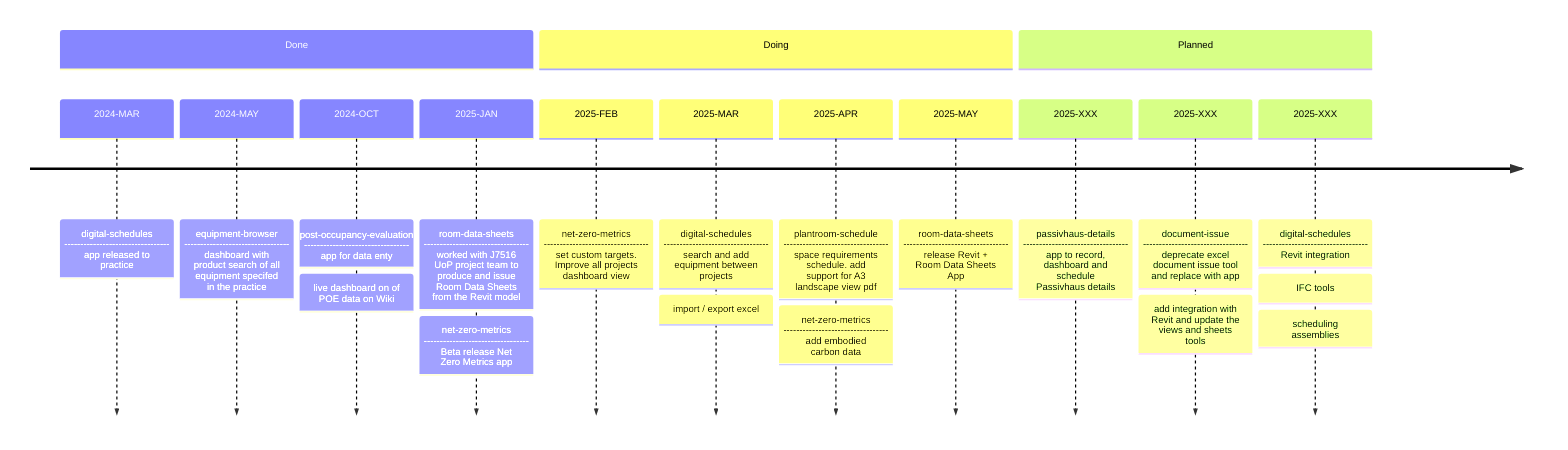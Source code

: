 timeline
    section Done
        2024-MAR : digital-schedules<br>---------------------------------<br>app released to practice
        2024-MAY : equipment-browser<br>---------------------------------<br>dashboard with product search of all equipment specifed in the practice 
        2024-OCT : post-occupancy-evaluation<br>---------------------------------<br>app for data enty : live dashboard on of POE data on Wiki 
        2025-JAN : room-data-sheets<br>---------------------------------<br>worked with J7516 UoP project team to produce and issue Room Data Sheets from the Revit model
                 : net-zero-metrics<br>---------------------------------<br>Beta release Net Zero Metrics app
    section Doing
        2025-FEB : net-zero-metrics<br>---------------------------------<br>set custom targets. Improve all projects dashboard view
        2025-MAR : digital-schedules<br>---------------------------------<br>search and add equipment between projects
                 : import / export excel
        2025-APR : plantroom-schedule<br>---------------------------------<br>space requirements schedule. add support for A3 landscape view pdf
                 : net-zero-metrics<br>---------------------------------<br>add embodied carbon data
        2025-MAY : room-data-sheets<br>---------------------------------<br>release Revit + Room Data Sheets App 
    section Planned
        2025-XXX : passivhaus-details<br>---------------------------------<br>app to record, dashboard and schedule Passivhaus details
        2025-XXX : document-issue<br>---------------------------------<br>deprecate excel document issue tool and replace with app
                 : add integration with Revit and update the views and sheets tools
        2025-XXX : digital-schedules<br>---------------------------------<br>Revit integration
                 : IFC tools
                 : scheduling assemblies